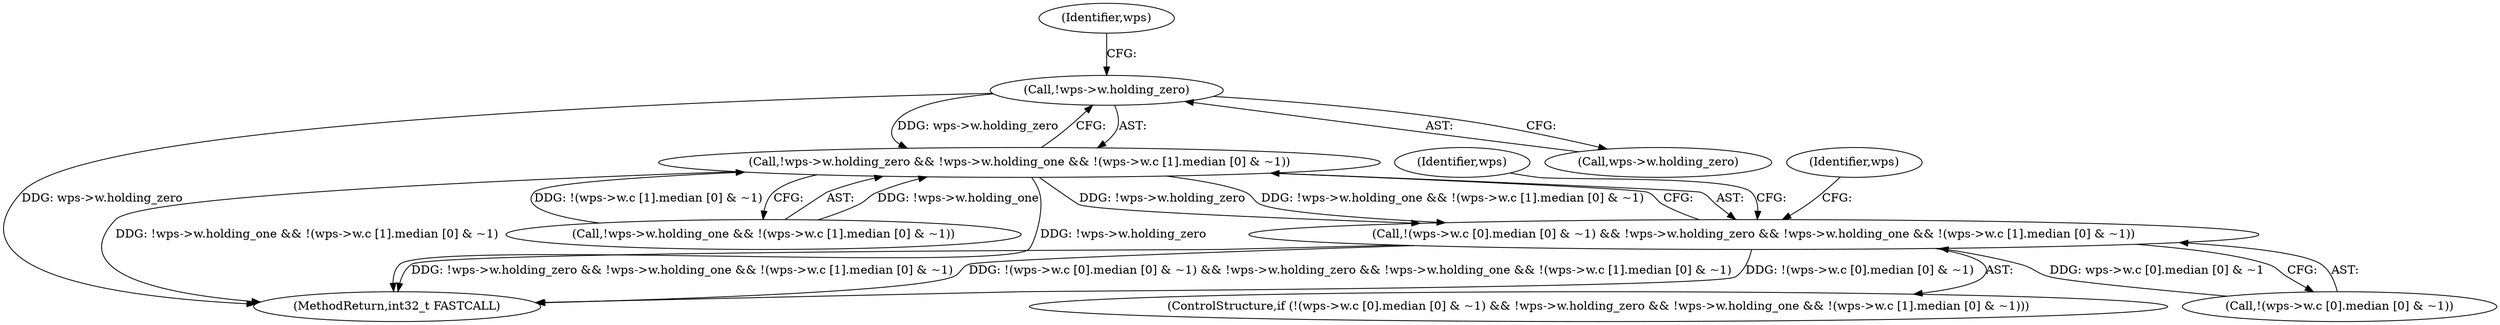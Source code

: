 digraph "0_WavPack_4bc05fc490b66ef2d45b1de26abf1455b486b0dc_0@pointer" {
"1000154" [label="(Call,!wps->w.holding_zero)"];
"1000153" [label="(Call,!wps->w.holding_zero && !wps->w.holding_one && !(wps->w.c [1].median [0] & ~1))"];
"1000138" [label="(Call,!(wps->w.c [0].median [0] & ~1) && !wps->w.holding_zero && !wps->w.holding_one && !(wps->w.c [1].median [0] & ~1))"];
"1000155" [label="(Call,wps->w.holding_zero)"];
"1000829" [label="(MethodReturn,int32_t FASTCALL)"];
"1000137" [label="(ControlStructure,if (!(wps->w.c [0].median [0] & ~1) && !wps->w.holding_zero && !wps->w.holding_one && !(wps->w.c [1].median [0] & ~1)))"];
"1000139" [label="(Call,!(wps->w.c [0].median [0] & ~1))"];
"1000164" [label="(Identifier,wps)"];
"1000187" [label="(Identifier,wps)"];
"1000160" [label="(Call,!wps->w.holding_one && !(wps->w.c [1].median [0] & ~1))"];
"1000153" [label="(Call,!wps->w.holding_zero && !wps->w.holding_one && !(wps->w.c [1].median [0] & ~1))"];
"1000328" [label="(Identifier,wps)"];
"1000154" [label="(Call,!wps->w.holding_zero)"];
"1000138" [label="(Call,!(wps->w.c [0].median [0] & ~1) && !wps->w.holding_zero && !wps->w.holding_one && !(wps->w.c [1].median [0] & ~1))"];
"1000154" -> "1000153"  [label="AST: "];
"1000154" -> "1000155"  [label="CFG: "];
"1000155" -> "1000154"  [label="AST: "];
"1000164" -> "1000154"  [label="CFG: "];
"1000153" -> "1000154"  [label="CFG: "];
"1000154" -> "1000829"  [label="DDG: wps->w.holding_zero"];
"1000154" -> "1000153"  [label="DDG: wps->w.holding_zero"];
"1000153" -> "1000138"  [label="AST: "];
"1000153" -> "1000160"  [label="CFG: "];
"1000160" -> "1000153"  [label="AST: "];
"1000138" -> "1000153"  [label="CFG: "];
"1000153" -> "1000829"  [label="DDG: !wps->w.holding_one && !(wps->w.c [1].median [0] & ~1)"];
"1000153" -> "1000829"  [label="DDG: !wps->w.holding_zero"];
"1000153" -> "1000138"  [label="DDG: !wps->w.holding_zero"];
"1000153" -> "1000138"  [label="DDG: !wps->w.holding_one && !(wps->w.c [1].median [0] & ~1)"];
"1000160" -> "1000153"  [label="DDG: !wps->w.holding_one"];
"1000160" -> "1000153"  [label="DDG: !(wps->w.c [1].median [0] & ~1)"];
"1000138" -> "1000137"  [label="AST: "];
"1000138" -> "1000139"  [label="CFG: "];
"1000139" -> "1000138"  [label="AST: "];
"1000187" -> "1000138"  [label="CFG: "];
"1000328" -> "1000138"  [label="CFG: "];
"1000138" -> "1000829"  [label="DDG: !(wps->w.c [0].median [0] & ~1)"];
"1000138" -> "1000829"  [label="DDG: !wps->w.holding_zero && !wps->w.holding_one && !(wps->w.c [1].median [0] & ~1)"];
"1000138" -> "1000829"  [label="DDG: !(wps->w.c [0].median [0] & ~1) && !wps->w.holding_zero && !wps->w.holding_one && !(wps->w.c [1].median [0] & ~1)"];
"1000139" -> "1000138"  [label="DDG: wps->w.c [0].median [0] & ~1"];
}
